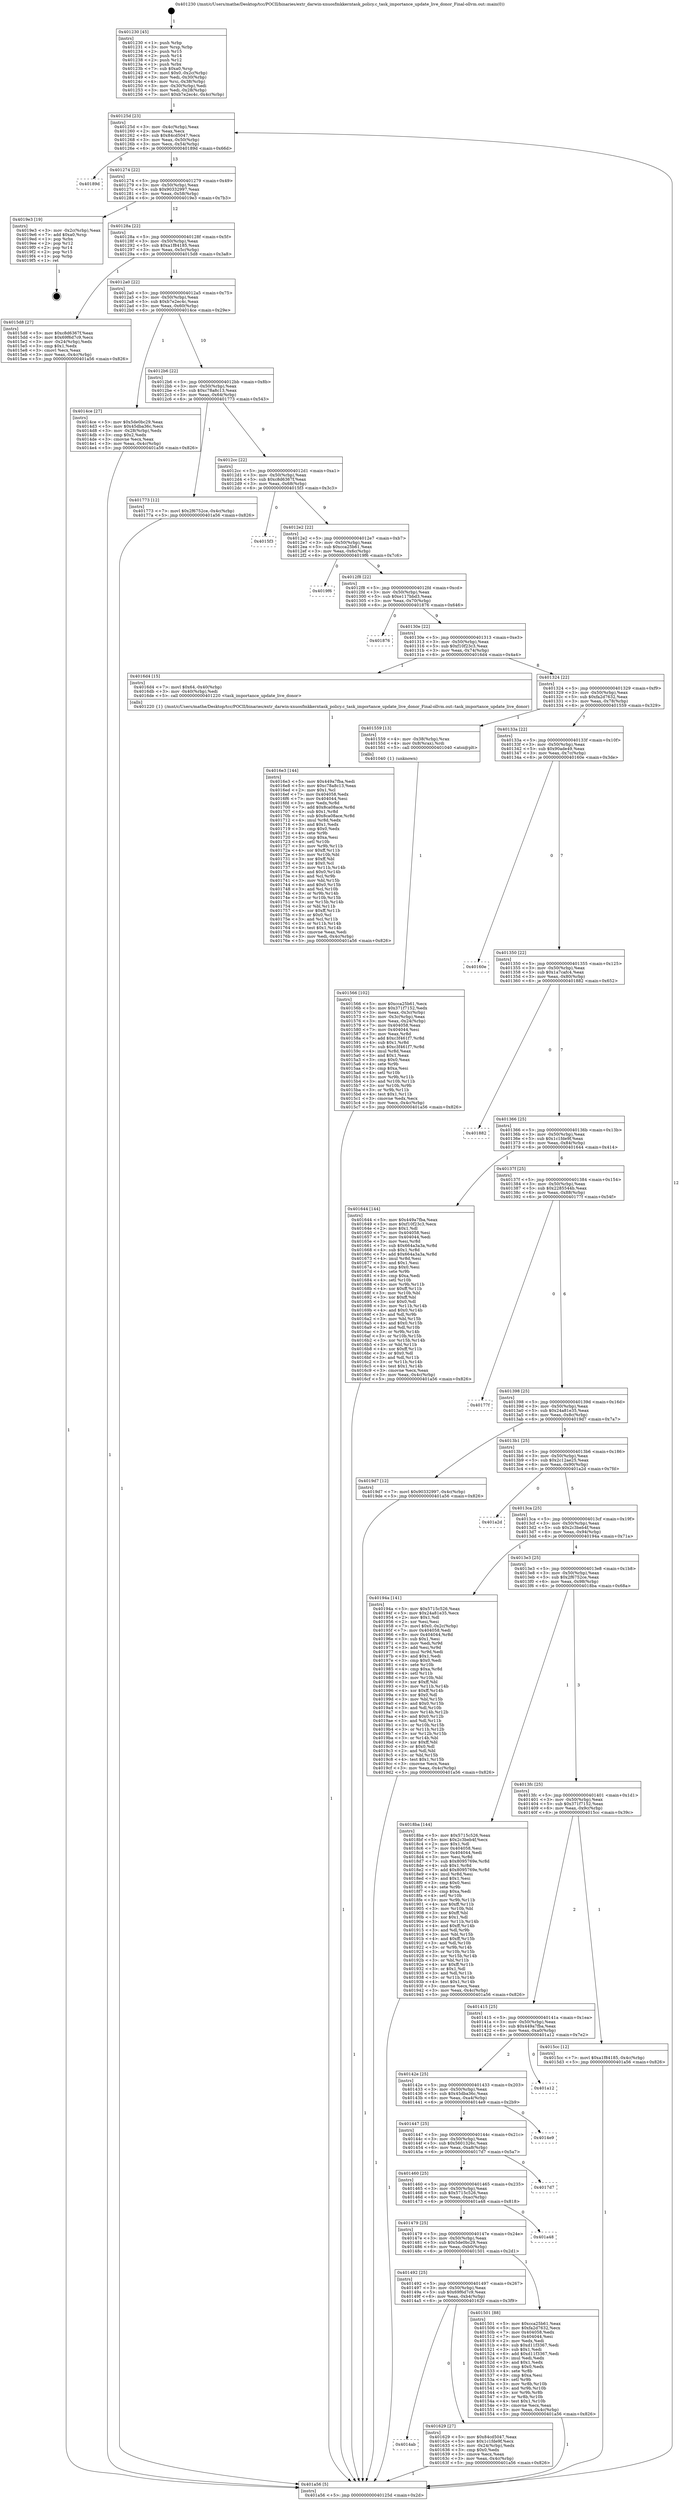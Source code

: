 digraph "0x401230" {
  label = "0x401230 (/mnt/c/Users/mathe/Desktop/tcc/POCII/binaries/extr_darwin-xnuosfmkkerntask_policy.c_task_importance_update_live_donor_Final-ollvm.out::main(0))"
  labelloc = "t"
  node[shape=record]

  Entry [label="",width=0.3,height=0.3,shape=circle,fillcolor=black,style=filled]
  "0x40125d" [label="{
     0x40125d [23]\l
     | [instrs]\l
     &nbsp;&nbsp;0x40125d \<+3\>: mov -0x4c(%rbp),%eax\l
     &nbsp;&nbsp;0x401260 \<+2\>: mov %eax,%ecx\l
     &nbsp;&nbsp;0x401262 \<+6\>: sub $0x84cd5047,%ecx\l
     &nbsp;&nbsp;0x401268 \<+3\>: mov %eax,-0x50(%rbp)\l
     &nbsp;&nbsp;0x40126b \<+3\>: mov %ecx,-0x54(%rbp)\l
     &nbsp;&nbsp;0x40126e \<+6\>: je 000000000040189d \<main+0x66d\>\l
  }"]
  "0x40189d" [label="{
     0x40189d\l
  }", style=dashed]
  "0x401274" [label="{
     0x401274 [22]\l
     | [instrs]\l
     &nbsp;&nbsp;0x401274 \<+5\>: jmp 0000000000401279 \<main+0x49\>\l
     &nbsp;&nbsp;0x401279 \<+3\>: mov -0x50(%rbp),%eax\l
     &nbsp;&nbsp;0x40127c \<+5\>: sub $0x90332997,%eax\l
     &nbsp;&nbsp;0x401281 \<+3\>: mov %eax,-0x58(%rbp)\l
     &nbsp;&nbsp;0x401284 \<+6\>: je 00000000004019e3 \<main+0x7b3\>\l
  }"]
  Exit [label="",width=0.3,height=0.3,shape=circle,fillcolor=black,style=filled,peripheries=2]
  "0x4019e3" [label="{
     0x4019e3 [19]\l
     | [instrs]\l
     &nbsp;&nbsp;0x4019e3 \<+3\>: mov -0x2c(%rbp),%eax\l
     &nbsp;&nbsp;0x4019e6 \<+7\>: add $0xa0,%rsp\l
     &nbsp;&nbsp;0x4019ed \<+1\>: pop %rbx\l
     &nbsp;&nbsp;0x4019ee \<+2\>: pop %r12\l
     &nbsp;&nbsp;0x4019f0 \<+2\>: pop %r14\l
     &nbsp;&nbsp;0x4019f2 \<+2\>: pop %r15\l
     &nbsp;&nbsp;0x4019f4 \<+1\>: pop %rbp\l
     &nbsp;&nbsp;0x4019f5 \<+1\>: ret\l
  }"]
  "0x40128a" [label="{
     0x40128a [22]\l
     | [instrs]\l
     &nbsp;&nbsp;0x40128a \<+5\>: jmp 000000000040128f \<main+0x5f\>\l
     &nbsp;&nbsp;0x40128f \<+3\>: mov -0x50(%rbp),%eax\l
     &nbsp;&nbsp;0x401292 \<+5\>: sub $0xa1f84185,%eax\l
     &nbsp;&nbsp;0x401297 \<+3\>: mov %eax,-0x5c(%rbp)\l
     &nbsp;&nbsp;0x40129a \<+6\>: je 00000000004015d8 \<main+0x3a8\>\l
  }"]
  "0x4016e3" [label="{
     0x4016e3 [144]\l
     | [instrs]\l
     &nbsp;&nbsp;0x4016e3 \<+5\>: mov $0x449a7fba,%edi\l
     &nbsp;&nbsp;0x4016e8 \<+5\>: mov $0xc78a8c13,%eax\l
     &nbsp;&nbsp;0x4016ed \<+2\>: mov $0x1,%cl\l
     &nbsp;&nbsp;0x4016ef \<+7\>: mov 0x404058,%edx\l
     &nbsp;&nbsp;0x4016f6 \<+7\>: mov 0x404044,%esi\l
     &nbsp;&nbsp;0x4016fd \<+3\>: mov %edx,%r8d\l
     &nbsp;&nbsp;0x401700 \<+7\>: add $0x8ca08ace,%r8d\l
     &nbsp;&nbsp;0x401707 \<+4\>: sub $0x1,%r8d\l
     &nbsp;&nbsp;0x40170b \<+7\>: sub $0x8ca08ace,%r8d\l
     &nbsp;&nbsp;0x401712 \<+4\>: imul %r8d,%edx\l
     &nbsp;&nbsp;0x401716 \<+3\>: and $0x1,%edx\l
     &nbsp;&nbsp;0x401719 \<+3\>: cmp $0x0,%edx\l
     &nbsp;&nbsp;0x40171c \<+4\>: sete %r9b\l
     &nbsp;&nbsp;0x401720 \<+3\>: cmp $0xa,%esi\l
     &nbsp;&nbsp;0x401723 \<+4\>: setl %r10b\l
     &nbsp;&nbsp;0x401727 \<+3\>: mov %r9b,%r11b\l
     &nbsp;&nbsp;0x40172a \<+4\>: xor $0xff,%r11b\l
     &nbsp;&nbsp;0x40172e \<+3\>: mov %r10b,%bl\l
     &nbsp;&nbsp;0x401731 \<+3\>: xor $0xff,%bl\l
     &nbsp;&nbsp;0x401734 \<+3\>: xor $0x0,%cl\l
     &nbsp;&nbsp;0x401737 \<+3\>: mov %r11b,%r14b\l
     &nbsp;&nbsp;0x40173a \<+4\>: and $0x0,%r14b\l
     &nbsp;&nbsp;0x40173e \<+3\>: and %cl,%r9b\l
     &nbsp;&nbsp;0x401741 \<+3\>: mov %bl,%r15b\l
     &nbsp;&nbsp;0x401744 \<+4\>: and $0x0,%r15b\l
     &nbsp;&nbsp;0x401748 \<+3\>: and %cl,%r10b\l
     &nbsp;&nbsp;0x40174b \<+3\>: or %r9b,%r14b\l
     &nbsp;&nbsp;0x40174e \<+3\>: or %r10b,%r15b\l
     &nbsp;&nbsp;0x401751 \<+3\>: xor %r15b,%r14b\l
     &nbsp;&nbsp;0x401754 \<+3\>: or %bl,%r11b\l
     &nbsp;&nbsp;0x401757 \<+4\>: xor $0xff,%r11b\l
     &nbsp;&nbsp;0x40175b \<+3\>: or $0x0,%cl\l
     &nbsp;&nbsp;0x40175e \<+3\>: and %cl,%r11b\l
     &nbsp;&nbsp;0x401761 \<+3\>: or %r11b,%r14b\l
     &nbsp;&nbsp;0x401764 \<+4\>: test $0x1,%r14b\l
     &nbsp;&nbsp;0x401768 \<+3\>: cmovne %eax,%edi\l
     &nbsp;&nbsp;0x40176b \<+3\>: mov %edi,-0x4c(%rbp)\l
     &nbsp;&nbsp;0x40176e \<+5\>: jmp 0000000000401a56 \<main+0x826\>\l
  }"]
  "0x4015d8" [label="{
     0x4015d8 [27]\l
     | [instrs]\l
     &nbsp;&nbsp;0x4015d8 \<+5\>: mov $0xc8d6367f,%eax\l
     &nbsp;&nbsp;0x4015dd \<+5\>: mov $0x69f6d7c9,%ecx\l
     &nbsp;&nbsp;0x4015e2 \<+3\>: mov -0x24(%rbp),%edx\l
     &nbsp;&nbsp;0x4015e5 \<+3\>: cmp $0x1,%edx\l
     &nbsp;&nbsp;0x4015e8 \<+3\>: cmovl %ecx,%eax\l
     &nbsp;&nbsp;0x4015eb \<+3\>: mov %eax,-0x4c(%rbp)\l
     &nbsp;&nbsp;0x4015ee \<+5\>: jmp 0000000000401a56 \<main+0x826\>\l
  }"]
  "0x4012a0" [label="{
     0x4012a0 [22]\l
     | [instrs]\l
     &nbsp;&nbsp;0x4012a0 \<+5\>: jmp 00000000004012a5 \<main+0x75\>\l
     &nbsp;&nbsp;0x4012a5 \<+3\>: mov -0x50(%rbp),%eax\l
     &nbsp;&nbsp;0x4012a8 \<+5\>: sub $0xb7e2ec4c,%eax\l
     &nbsp;&nbsp;0x4012ad \<+3\>: mov %eax,-0x60(%rbp)\l
     &nbsp;&nbsp;0x4012b0 \<+6\>: je 00000000004014ce \<main+0x29e\>\l
  }"]
  "0x4014ab" [label="{
     0x4014ab\l
  }", style=dashed]
  "0x4014ce" [label="{
     0x4014ce [27]\l
     | [instrs]\l
     &nbsp;&nbsp;0x4014ce \<+5\>: mov $0x5de0bc29,%eax\l
     &nbsp;&nbsp;0x4014d3 \<+5\>: mov $0x45dba36c,%ecx\l
     &nbsp;&nbsp;0x4014d8 \<+3\>: mov -0x28(%rbp),%edx\l
     &nbsp;&nbsp;0x4014db \<+3\>: cmp $0x2,%edx\l
     &nbsp;&nbsp;0x4014de \<+3\>: cmovne %ecx,%eax\l
     &nbsp;&nbsp;0x4014e1 \<+3\>: mov %eax,-0x4c(%rbp)\l
     &nbsp;&nbsp;0x4014e4 \<+5\>: jmp 0000000000401a56 \<main+0x826\>\l
  }"]
  "0x4012b6" [label="{
     0x4012b6 [22]\l
     | [instrs]\l
     &nbsp;&nbsp;0x4012b6 \<+5\>: jmp 00000000004012bb \<main+0x8b\>\l
     &nbsp;&nbsp;0x4012bb \<+3\>: mov -0x50(%rbp),%eax\l
     &nbsp;&nbsp;0x4012be \<+5\>: sub $0xc78a8c13,%eax\l
     &nbsp;&nbsp;0x4012c3 \<+3\>: mov %eax,-0x64(%rbp)\l
     &nbsp;&nbsp;0x4012c6 \<+6\>: je 0000000000401773 \<main+0x543\>\l
  }"]
  "0x401a56" [label="{
     0x401a56 [5]\l
     | [instrs]\l
     &nbsp;&nbsp;0x401a56 \<+5\>: jmp 000000000040125d \<main+0x2d\>\l
  }"]
  "0x401230" [label="{
     0x401230 [45]\l
     | [instrs]\l
     &nbsp;&nbsp;0x401230 \<+1\>: push %rbp\l
     &nbsp;&nbsp;0x401231 \<+3\>: mov %rsp,%rbp\l
     &nbsp;&nbsp;0x401234 \<+2\>: push %r15\l
     &nbsp;&nbsp;0x401236 \<+2\>: push %r14\l
     &nbsp;&nbsp;0x401238 \<+2\>: push %r12\l
     &nbsp;&nbsp;0x40123a \<+1\>: push %rbx\l
     &nbsp;&nbsp;0x40123b \<+7\>: sub $0xa0,%rsp\l
     &nbsp;&nbsp;0x401242 \<+7\>: movl $0x0,-0x2c(%rbp)\l
     &nbsp;&nbsp;0x401249 \<+3\>: mov %edi,-0x30(%rbp)\l
     &nbsp;&nbsp;0x40124c \<+4\>: mov %rsi,-0x38(%rbp)\l
     &nbsp;&nbsp;0x401250 \<+3\>: mov -0x30(%rbp),%edi\l
     &nbsp;&nbsp;0x401253 \<+3\>: mov %edi,-0x28(%rbp)\l
     &nbsp;&nbsp;0x401256 \<+7\>: movl $0xb7e2ec4c,-0x4c(%rbp)\l
  }"]
  "0x401629" [label="{
     0x401629 [27]\l
     | [instrs]\l
     &nbsp;&nbsp;0x401629 \<+5\>: mov $0x84cd5047,%eax\l
     &nbsp;&nbsp;0x40162e \<+5\>: mov $0x1c1fde9f,%ecx\l
     &nbsp;&nbsp;0x401633 \<+3\>: mov -0x24(%rbp),%edx\l
     &nbsp;&nbsp;0x401636 \<+3\>: cmp $0x0,%edx\l
     &nbsp;&nbsp;0x401639 \<+3\>: cmove %ecx,%eax\l
     &nbsp;&nbsp;0x40163c \<+3\>: mov %eax,-0x4c(%rbp)\l
     &nbsp;&nbsp;0x40163f \<+5\>: jmp 0000000000401a56 \<main+0x826\>\l
  }"]
  "0x401773" [label="{
     0x401773 [12]\l
     | [instrs]\l
     &nbsp;&nbsp;0x401773 \<+7\>: movl $0x2f6752ce,-0x4c(%rbp)\l
     &nbsp;&nbsp;0x40177a \<+5\>: jmp 0000000000401a56 \<main+0x826\>\l
  }"]
  "0x4012cc" [label="{
     0x4012cc [22]\l
     | [instrs]\l
     &nbsp;&nbsp;0x4012cc \<+5\>: jmp 00000000004012d1 \<main+0xa1\>\l
     &nbsp;&nbsp;0x4012d1 \<+3\>: mov -0x50(%rbp),%eax\l
     &nbsp;&nbsp;0x4012d4 \<+5\>: sub $0xc8d6367f,%eax\l
     &nbsp;&nbsp;0x4012d9 \<+3\>: mov %eax,-0x68(%rbp)\l
     &nbsp;&nbsp;0x4012dc \<+6\>: je 00000000004015f3 \<main+0x3c3\>\l
  }"]
  "0x401566" [label="{
     0x401566 [102]\l
     | [instrs]\l
     &nbsp;&nbsp;0x401566 \<+5\>: mov $0xcca25b61,%ecx\l
     &nbsp;&nbsp;0x40156b \<+5\>: mov $0x371f7152,%edx\l
     &nbsp;&nbsp;0x401570 \<+3\>: mov %eax,-0x3c(%rbp)\l
     &nbsp;&nbsp;0x401573 \<+3\>: mov -0x3c(%rbp),%eax\l
     &nbsp;&nbsp;0x401576 \<+3\>: mov %eax,-0x24(%rbp)\l
     &nbsp;&nbsp;0x401579 \<+7\>: mov 0x404058,%eax\l
     &nbsp;&nbsp;0x401580 \<+7\>: mov 0x404044,%esi\l
     &nbsp;&nbsp;0x401587 \<+3\>: mov %eax,%r8d\l
     &nbsp;&nbsp;0x40158a \<+7\>: add $0xc3f461f7,%r8d\l
     &nbsp;&nbsp;0x401591 \<+4\>: sub $0x1,%r8d\l
     &nbsp;&nbsp;0x401595 \<+7\>: sub $0xc3f461f7,%r8d\l
     &nbsp;&nbsp;0x40159c \<+4\>: imul %r8d,%eax\l
     &nbsp;&nbsp;0x4015a0 \<+3\>: and $0x1,%eax\l
     &nbsp;&nbsp;0x4015a3 \<+3\>: cmp $0x0,%eax\l
     &nbsp;&nbsp;0x4015a6 \<+4\>: sete %r9b\l
     &nbsp;&nbsp;0x4015aa \<+3\>: cmp $0xa,%esi\l
     &nbsp;&nbsp;0x4015ad \<+4\>: setl %r10b\l
     &nbsp;&nbsp;0x4015b1 \<+3\>: mov %r9b,%r11b\l
     &nbsp;&nbsp;0x4015b4 \<+3\>: and %r10b,%r11b\l
     &nbsp;&nbsp;0x4015b7 \<+3\>: xor %r10b,%r9b\l
     &nbsp;&nbsp;0x4015ba \<+3\>: or %r9b,%r11b\l
     &nbsp;&nbsp;0x4015bd \<+4\>: test $0x1,%r11b\l
     &nbsp;&nbsp;0x4015c1 \<+3\>: cmovne %edx,%ecx\l
     &nbsp;&nbsp;0x4015c4 \<+3\>: mov %ecx,-0x4c(%rbp)\l
     &nbsp;&nbsp;0x4015c7 \<+5\>: jmp 0000000000401a56 \<main+0x826\>\l
  }"]
  "0x4015f3" [label="{
     0x4015f3\l
  }", style=dashed]
  "0x4012e2" [label="{
     0x4012e2 [22]\l
     | [instrs]\l
     &nbsp;&nbsp;0x4012e2 \<+5\>: jmp 00000000004012e7 \<main+0xb7\>\l
     &nbsp;&nbsp;0x4012e7 \<+3\>: mov -0x50(%rbp),%eax\l
     &nbsp;&nbsp;0x4012ea \<+5\>: sub $0xcca25b61,%eax\l
     &nbsp;&nbsp;0x4012ef \<+3\>: mov %eax,-0x6c(%rbp)\l
     &nbsp;&nbsp;0x4012f2 \<+6\>: je 00000000004019f6 \<main+0x7c6\>\l
  }"]
  "0x401492" [label="{
     0x401492 [25]\l
     | [instrs]\l
     &nbsp;&nbsp;0x401492 \<+5\>: jmp 0000000000401497 \<main+0x267\>\l
     &nbsp;&nbsp;0x401497 \<+3\>: mov -0x50(%rbp),%eax\l
     &nbsp;&nbsp;0x40149a \<+5\>: sub $0x69f6d7c9,%eax\l
     &nbsp;&nbsp;0x40149f \<+6\>: mov %eax,-0xb4(%rbp)\l
     &nbsp;&nbsp;0x4014a5 \<+6\>: je 0000000000401629 \<main+0x3f9\>\l
  }"]
  "0x4019f6" [label="{
     0x4019f6\l
  }", style=dashed]
  "0x4012f8" [label="{
     0x4012f8 [22]\l
     | [instrs]\l
     &nbsp;&nbsp;0x4012f8 \<+5\>: jmp 00000000004012fd \<main+0xcd\>\l
     &nbsp;&nbsp;0x4012fd \<+3\>: mov -0x50(%rbp),%eax\l
     &nbsp;&nbsp;0x401300 \<+5\>: sub $0xe117bbd3,%eax\l
     &nbsp;&nbsp;0x401305 \<+3\>: mov %eax,-0x70(%rbp)\l
     &nbsp;&nbsp;0x401308 \<+6\>: je 0000000000401876 \<main+0x646\>\l
  }"]
  "0x401501" [label="{
     0x401501 [88]\l
     | [instrs]\l
     &nbsp;&nbsp;0x401501 \<+5\>: mov $0xcca25b61,%eax\l
     &nbsp;&nbsp;0x401506 \<+5\>: mov $0xfa2d7632,%ecx\l
     &nbsp;&nbsp;0x40150b \<+7\>: mov 0x404058,%edx\l
     &nbsp;&nbsp;0x401512 \<+7\>: mov 0x404044,%esi\l
     &nbsp;&nbsp;0x401519 \<+2\>: mov %edx,%edi\l
     &nbsp;&nbsp;0x40151b \<+6\>: sub $0xd11f3367,%edi\l
     &nbsp;&nbsp;0x401521 \<+3\>: sub $0x1,%edi\l
     &nbsp;&nbsp;0x401524 \<+6\>: add $0xd11f3367,%edi\l
     &nbsp;&nbsp;0x40152a \<+3\>: imul %edi,%edx\l
     &nbsp;&nbsp;0x40152d \<+3\>: and $0x1,%edx\l
     &nbsp;&nbsp;0x401530 \<+3\>: cmp $0x0,%edx\l
     &nbsp;&nbsp;0x401533 \<+4\>: sete %r8b\l
     &nbsp;&nbsp;0x401537 \<+3\>: cmp $0xa,%esi\l
     &nbsp;&nbsp;0x40153a \<+4\>: setl %r9b\l
     &nbsp;&nbsp;0x40153e \<+3\>: mov %r8b,%r10b\l
     &nbsp;&nbsp;0x401541 \<+3\>: and %r9b,%r10b\l
     &nbsp;&nbsp;0x401544 \<+3\>: xor %r9b,%r8b\l
     &nbsp;&nbsp;0x401547 \<+3\>: or %r8b,%r10b\l
     &nbsp;&nbsp;0x40154a \<+4\>: test $0x1,%r10b\l
     &nbsp;&nbsp;0x40154e \<+3\>: cmovne %ecx,%eax\l
     &nbsp;&nbsp;0x401551 \<+3\>: mov %eax,-0x4c(%rbp)\l
     &nbsp;&nbsp;0x401554 \<+5\>: jmp 0000000000401a56 \<main+0x826\>\l
  }"]
  "0x401876" [label="{
     0x401876\l
  }", style=dashed]
  "0x40130e" [label="{
     0x40130e [22]\l
     | [instrs]\l
     &nbsp;&nbsp;0x40130e \<+5\>: jmp 0000000000401313 \<main+0xe3\>\l
     &nbsp;&nbsp;0x401313 \<+3\>: mov -0x50(%rbp),%eax\l
     &nbsp;&nbsp;0x401316 \<+5\>: sub $0xf10f23c3,%eax\l
     &nbsp;&nbsp;0x40131b \<+3\>: mov %eax,-0x74(%rbp)\l
     &nbsp;&nbsp;0x40131e \<+6\>: je 00000000004016d4 \<main+0x4a4\>\l
  }"]
  "0x401479" [label="{
     0x401479 [25]\l
     | [instrs]\l
     &nbsp;&nbsp;0x401479 \<+5\>: jmp 000000000040147e \<main+0x24e\>\l
     &nbsp;&nbsp;0x40147e \<+3\>: mov -0x50(%rbp),%eax\l
     &nbsp;&nbsp;0x401481 \<+5\>: sub $0x5de0bc29,%eax\l
     &nbsp;&nbsp;0x401486 \<+6\>: mov %eax,-0xb0(%rbp)\l
     &nbsp;&nbsp;0x40148c \<+6\>: je 0000000000401501 \<main+0x2d1\>\l
  }"]
  "0x4016d4" [label="{
     0x4016d4 [15]\l
     | [instrs]\l
     &nbsp;&nbsp;0x4016d4 \<+7\>: movl $0x64,-0x40(%rbp)\l
     &nbsp;&nbsp;0x4016db \<+3\>: mov -0x40(%rbp),%edi\l
     &nbsp;&nbsp;0x4016de \<+5\>: call 0000000000401220 \<task_importance_update_live_donor\>\l
     | [calls]\l
     &nbsp;&nbsp;0x401220 \{1\} (/mnt/c/Users/mathe/Desktop/tcc/POCII/binaries/extr_darwin-xnuosfmkkerntask_policy.c_task_importance_update_live_donor_Final-ollvm.out::task_importance_update_live_donor)\l
  }"]
  "0x401324" [label="{
     0x401324 [22]\l
     | [instrs]\l
     &nbsp;&nbsp;0x401324 \<+5\>: jmp 0000000000401329 \<main+0xf9\>\l
     &nbsp;&nbsp;0x401329 \<+3\>: mov -0x50(%rbp),%eax\l
     &nbsp;&nbsp;0x40132c \<+5\>: sub $0xfa2d7632,%eax\l
     &nbsp;&nbsp;0x401331 \<+3\>: mov %eax,-0x78(%rbp)\l
     &nbsp;&nbsp;0x401334 \<+6\>: je 0000000000401559 \<main+0x329\>\l
  }"]
  "0x401a48" [label="{
     0x401a48\l
  }", style=dashed]
  "0x401559" [label="{
     0x401559 [13]\l
     | [instrs]\l
     &nbsp;&nbsp;0x401559 \<+4\>: mov -0x38(%rbp),%rax\l
     &nbsp;&nbsp;0x40155d \<+4\>: mov 0x8(%rax),%rdi\l
     &nbsp;&nbsp;0x401561 \<+5\>: call 0000000000401040 \<atoi@plt\>\l
     | [calls]\l
     &nbsp;&nbsp;0x401040 \{1\} (unknown)\l
  }"]
  "0x40133a" [label="{
     0x40133a [22]\l
     | [instrs]\l
     &nbsp;&nbsp;0x40133a \<+5\>: jmp 000000000040133f \<main+0x10f\>\l
     &nbsp;&nbsp;0x40133f \<+3\>: mov -0x50(%rbp),%eax\l
     &nbsp;&nbsp;0x401342 \<+5\>: sub $0x90ade49,%eax\l
     &nbsp;&nbsp;0x401347 \<+3\>: mov %eax,-0x7c(%rbp)\l
     &nbsp;&nbsp;0x40134a \<+6\>: je 000000000040160e \<main+0x3de\>\l
  }"]
  "0x401460" [label="{
     0x401460 [25]\l
     | [instrs]\l
     &nbsp;&nbsp;0x401460 \<+5\>: jmp 0000000000401465 \<main+0x235\>\l
     &nbsp;&nbsp;0x401465 \<+3\>: mov -0x50(%rbp),%eax\l
     &nbsp;&nbsp;0x401468 \<+5\>: sub $0x5715c526,%eax\l
     &nbsp;&nbsp;0x40146d \<+6\>: mov %eax,-0xac(%rbp)\l
     &nbsp;&nbsp;0x401473 \<+6\>: je 0000000000401a48 \<main+0x818\>\l
  }"]
  "0x40160e" [label="{
     0x40160e\l
  }", style=dashed]
  "0x401350" [label="{
     0x401350 [22]\l
     | [instrs]\l
     &nbsp;&nbsp;0x401350 \<+5\>: jmp 0000000000401355 \<main+0x125\>\l
     &nbsp;&nbsp;0x401355 \<+3\>: mov -0x50(%rbp),%eax\l
     &nbsp;&nbsp;0x401358 \<+5\>: sub $0x1a7cafc4,%eax\l
     &nbsp;&nbsp;0x40135d \<+3\>: mov %eax,-0x80(%rbp)\l
     &nbsp;&nbsp;0x401360 \<+6\>: je 0000000000401882 \<main+0x652\>\l
  }"]
  "0x4017d7" [label="{
     0x4017d7\l
  }", style=dashed]
  "0x401882" [label="{
     0x401882\l
  }", style=dashed]
  "0x401366" [label="{
     0x401366 [25]\l
     | [instrs]\l
     &nbsp;&nbsp;0x401366 \<+5\>: jmp 000000000040136b \<main+0x13b\>\l
     &nbsp;&nbsp;0x40136b \<+3\>: mov -0x50(%rbp),%eax\l
     &nbsp;&nbsp;0x40136e \<+5\>: sub $0x1c1fde9f,%eax\l
     &nbsp;&nbsp;0x401373 \<+6\>: mov %eax,-0x84(%rbp)\l
     &nbsp;&nbsp;0x401379 \<+6\>: je 0000000000401644 \<main+0x414\>\l
  }"]
  "0x401447" [label="{
     0x401447 [25]\l
     | [instrs]\l
     &nbsp;&nbsp;0x401447 \<+5\>: jmp 000000000040144c \<main+0x21c\>\l
     &nbsp;&nbsp;0x40144c \<+3\>: mov -0x50(%rbp),%eax\l
     &nbsp;&nbsp;0x40144f \<+5\>: sub $0x5601326c,%eax\l
     &nbsp;&nbsp;0x401454 \<+6\>: mov %eax,-0xa8(%rbp)\l
     &nbsp;&nbsp;0x40145a \<+6\>: je 00000000004017d7 \<main+0x5a7\>\l
  }"]
  "0x401644" [label="{
     0x401644 [144]\l
     | [instrs]\l
     &nbsp;&nbsp;0x401644 \<+5\>: mov $0x449a7fba,%eax\l
     &nbsp;&nbsp;0x401649 \<+5\>: mov $0xf10f23c3,%ecx\l
     &nbsp;&nbsp;0x40164e \<+2\>: mov $0x1,%dl\l
     &nbsp;&nbsp;0x401650 \<+7\>: mov 0x404058,%esi\l
     &nbsp;&nbsp;0x401657 \<+7\>: mov 0x404044,%edi\l
     &nbsp;&nbsp;0x40165e \<+3\>: mov %esi,%r8d\l
     &nbsp;&nbsp;0x401661 \<+7\>: sub $0x664a3a3a,%r8d\l
     &nbsp;&nbsp;0x401668 \<+4\>: sub $0x1,%r8d\l
     &nbsp;&nbsp;0x40166c \<+7\>: add $0x664a3a3a,%r8d\l
     &nbsp;&nbsp;0x401673 \<+4\>: imul %r8d,%esi\l
     &nbsp;&nbsp;0x401677 \<+3\>: and $0x1,%esi\l
     &nbsp;&nbsp;0x40167a \<+3\>: cmp $0x0,%esi\l
     &nbsp;&nbsp;0x40167d \<+4\>: sete %r9b\l
     &nbsp;&nbsp;0x401681 \<+3\>: cmp $0xa,%edi\l
     &nbsp;&nbsp;0x401684 \<+4\>: setl %r10b\l
     &nbsp;&nbsp;0x401688 \<+3\>: mov %r9b,%r11b\l
     &nbsp;&nbsp;0x40168b \<+4\>: xor $0xff,%r11b\l
     &nbsp;&nbsp;0x40168f \<+3\>: mov %r10b,%bl\l
     &nbsp;&nbsp;0x401692 \<+3\>: xor $0xff,%bl\l
     &nbsp;&nbsp;0x401695 \<+3\>: xor $0x0,%dl\l
     &nbsp;&nbsp;0x401698 \<+3\>: mov %r11b,%r14b\l
     &nbsp;&nbsp;0x40169b \<+4\>: and $0x0,%r14b\l
     &nbsp;&nbsp;0x40169f \<+3\>: and %dl,%r9b\l
     &nbsp;&nbsp;0x4016a2 \<+3\>: mov %bl,%r15b\l
     &nbsp;&nbsp;0x4016a5 \<+4\>: and $0x0,%r15b\l
     &nbsp;&nbsp;0x4016a9 \<+3\>: and %dl,%r10b\l
     &nbsp;&nbsp;0x4016ac \<+3\>: or %r9b,%r14b\l
     &nbsp;&nbsp;0x4016af \<+3\>: or %r10b,%r15b\l
     &nbsp;&nbsp;0x4016b2 \<+3\>: xor %r15b,%r14b\l
     &nbsp;&nbsp;0x4016b5 \<+3\>: or %bl,%r11b\l
     &nbsp;&nbsp;0x4016b8 \<+4\>: xor $0xff,%r11b\l
     &nbsp;&nbsp;0x4016bc \<+3\>: or $0x0,%dl\l
     &nbsp;&nbsp;0x4016bf \<+3\>: and %dl,%r11b\l
     &nbsp;&nbsp;0x4016c2 \<+3\>: or %r11b,%r14b\l
     &nbsp;&nbsp;0x4016c5 \<+4\>: test $0x1,%r14b\l
     &nbsp;&nbsp;0x4016c9 \<+3\>: cmovne %ecx,%eax\l
     &nbsp;&nbsp;0x4016cc \<+3\>: mov %eax,-0x4c(%rbp)\l
     &nbsp;&nbsp;0x4016cf \<+5\>: jmp 0000000000401a56 \<main+0x826\>\l
  }"]
  "0x40137f" [label="{
     0x40137f [25]\l
     | [instrs]\l
     &nbsp;&nbsp;0x40137f \<+5\>: jmp 0000000000401384 \<main+0x154\>\l
     &nbsp;&nbsp;0x401384 \<+3\>: mov -0x50(%rbp),%eax\l
     &nbsp;&nbsp;0x401387 \<+5\>: sub $0x2285544b,%eax\l
     &nbsp;&nbsp;0x40138c \<+6\>: mov %eax,-0x88(%rbp)\l
     &nbsp;&nbsp;0x401392 \<+6\>: je 000000000040177f \<main+0x54f\>\l
  }"]
  "0x4014e9" [label="{
     0x4014e9\l
  }", style=dashed]
  "0x40177f" [label="{
     0x40177f\l
  }", style=dashed]
  "0x401398" [label="{
     0x401398 [25]\l
     | [instrs]\l
     &nbsp;&nbsp;0x401398 \<+5\>: jmp 000000000040139d \<main+0x16d\>\l
     &nbsp;&nbsp;0x40139d \<+3\>: mov -0x50(%rbp),%eax\l
     &nbsp;&nbsp;0x4013a0 \<+5\>: sub $0x24a81e35,%eax\l
     &nbsp;&nbsp;0x4013a5 \<+6\>: mov %eax,-0x8c(%rbp)\l
     &nbsp;&nbsp;0x4013ab \<+6\>: je 00000000004019d7 \<main+0x7a7\>\l
  }"]
  "0x40142e" [label="{
     0x40142e [25]\l
     | [instrs]\l
     &nbsp;&nbsp;0x40142e \<+5\>: jmp 0000000000401433 \<main+0x203\>\l
     &nbsp;&nbsp;0x401433 \<+3\>: mov -0x50(%rbp),%eax\l
     &nbsp;&nbsp;0x401436 \<+5\>: sub $0x45dba36c,%eax\l
     &nbsp;&nbsp;0x40143b \<+6\>: mov %eax,-0xa4(%rbp)\l
     &nbsp;&nbsp;0x401441 \<+6\>: je 00000000004014e9 \<main+0x2b9\>\l
  }"]
  "0x4019d7" [label="{
     0x4019d7 [12]\l
     | [instrs]\l
     &nbsp;&nbsp;0x4019d7 \<+7\>: movl $0x90332997,-0x4c(%rbp)\l
     &nbsp;&nbsp;0x4019de \<+5\>: jmp 0000000000401a56 \<main+0x826\>\l
  }"]
  "0x4013b1" [label="{
     0x4013b1 [25]\l
     | [instrs]\l
     &nbsp;&nbsp;0x4013b1 \<+5\>: jmp 00000000004013b6 \<main+0x186\>\l
     &nbsp;&nbsp;0x4013b6 \<+3\>: mov -0x50(%rbp),%eax\l
     &nbsp;&nbsp;0x4013b9 \<+5\>: sub $0x2c12ae25,%eax\l
     &nbsp;&nbsp;0x4013be \<+6\>: mov %eax,-0x90(%rbp)\l
     &nbsp;&nbsp;0x4013c4 \<+6\>: je 0000000000401a2d \<main+0x7fd\>\l
  }"]
  "0x401a12" [label="{
     0x401a12\l
  }", style=dashed]
  "0x401a2d" [label="{
     0x401a2d\l
  }", style=dashed]
  "0x4013ca" [label="{
     0x4013ca [25]\l
     | [instrs]\l
     &nbsp;&nbsp;0x4013ca \<+5\>: jmp 00000000004013cf \<main+0x19f\>\l
     &nbsp;&nbsp;0x4013cf \<+3\>: mov -0x50(%rbp),%eax\l
     &nbsp;&nbsp;0x4013d2 \<+5\>: sub $0x2c3beb4f,%eax\l
     &nbsp;&nbsp;0x4013d7 \<+6\>: mov %eax,-0x94(%rbp)\l
     &nbsp;&nbsp;0x4013dd \<+6\>: je 000000000040194a \<main+0x71a\>\l
  }"]
  "0x401415" [label="{
     0x401415 [25]\l
     | [instrs]\l
     &nbsp;&nbsp;0x401415 \<+5\>: jmp 000000000040141a \<main+0x1ea\>\l
     &nbsp;&nbsp;0x40141a \<+3\>: mov -0x50(%rbp),%eax\l
     &nbsp;&nbsp;0x40141d \<+5\>: sub $0x449a7fba,%eax\l
     &nbsp;&nbsp;0x401422 \<+6\>: mov %eax,-0xa0(%rbp)\l
     &nbsp;&nbsp;0x401428 \<+6\>: je 0000000000401a12 \<main+0x7e2\>\l
  }"]
  "0x40194a" [label="{
     0x40194a [141]\l
     | [instrs]\l
     &nbsp;&nbsp;0x40194a \<+5\>: mov $0x5715c526,%eax\l
     &nbsp;&nbsp;0x40194f \<+5\>: mov $0x24a81e35,%ecx\l
     &nbsp;&nbsp;0x401954 \<+2\>: mov $0x1,%dl\l
     &nbsp;&nbsp;0x401956 \<+2\>: xor %esi,%esi\l
     &nbsp;&nbsp;0x401958 \<+7\>: movl $0x0,-0x2c(%rbp)\l
     &nbsp;&nbsp;0x40195f \<+7\>: mov 0x404058,%edi\l
     &nbsp;&nbsp;0x401966 \<+8\>: mov 0x404044,%r8d\l
     &nbsp;&nbsp;0x40196e \<+3\>: sub $0x1,%esi\l
     &nbsp;&nbsp;0x401971 \<+3\>: mov %edi,%r9d\l
     &nbsp;&nbsp;0x401974 \<+3\>: add %esi,%r9d\l
     &nbsp;&nbsp;0x401977 \<+4\>: imul %r9d,%edi\l
     &nbsp;&nbsp;0x40197b \<+3\>: and $0x1,%edi\l
     &nbsp;&nbsp;0x40197e \<+3\>: cmp $0x0,%edi\l
     &nbsp;&nbsp;0x401981 \<+4\>: sete %r10b\l
     &nbsp;&nbsp;0x401985 \<+4\>: cmp $0xa,%r8d\l
     &nbsp;&nbsp;0x401989 \<+4\>: setl %r11b\l
     &nbsp;&nbsp;0x40198d \<+3\>: mov %r10b,%bl\l
     &nbsp;&nbsp;0x401990 \<+3\>: xor $0xff,%bl\l
     &nbsp;&nbsp;0x401993 \<+3\>: mov %r11b,%r14b\l
     &nbsp;&nbsp;0x401996 \<+4\>: xor $0xff,%r14b\l
     &nbsp;&nbsp;0x40199a \<+3\>: xor $0x0,%dl\l
     &nbsp;&nbsp;0x40199d \<+3\>: mov %bl,%r15b\l
     &nbsp;&nbsp;0x4019a0 \<+4\>: and $0x0,%r15b\l
     &nbsp;&nbsp;0x4019a4 \<+3\>: and %dl,%r10b\l
     &nbsp;&nbsp;0x4019a7 \<+3\>: mov %r14b,%r12b\l
     &nbsp;&nbsp;0x4019aa \<+4\>: and $0x0,%r12b\l
     &nbsp;&nbsp;0x4019ae \<+3\>: and %dl,%r11b\l
     &nbsp;&nbsp;0x4019b1 \<+3\>: or %r10b,%r15b\l
     &nbsp;&nbsp;0x4019b4 \<+3\>: or %r11b,%r12b\l
     &nbsp;&nbsp;0x4019b7 \<+3\>: xor %r12b,%r15b\l
     &nbsp;&nbsp;0x4019ba \<+3\>: or %r14b,%bl\l
     &nbsp;&nbsp;0x4019bd \<+3\>: xor $0xff,%bl\l
     &nbsp;&nbsp;0x4019c0 \<+3\>: or $0x0,%dl\l
     &nbsp;&nbsp;0x4019c3 \<+2\>: and %dl,%bl\l
     &nbsp;&nbsp;0x4019c5 \<+3\>: or %bl,%r15b\l
     &nbsp;&nbsp;0x4019c8 \<+4\>: test $0x1,%r15b\l
     &nbsp;&nbsp;0x4019cc \<+3\>: cmovne %ecx,%eax\l
     &nbsp;&nbsp;0x4019cf \<+3\>: mov %eax,-0x4c(%rbp)\l
     &nbsp;&nbsp;0x4019d2 \<+5\>: jmp 0000000000401a56 \<main+0x826\>\l
  }"]
  "0x4013e3" [label="{
     0x4013e3 [25]\l
     | [instrs]\l
     &nbsp;&nbsp;0x4013e3 \<+5\>: jmp 00000000004013e8 \<main+0x1b8\>\l
     &nbsp;&nbsp;0x4013e8 \<+3\>: mov -0x50(%rbp),%eax\l
     &nbsp;&nbsp;0x4013eb \<+5\>: sub $0x2f6752ce,%eax\l
     &nbsp;&nbsp;0x4013f0 \<+6\>: mov %eax,-0x98(%rbp)\l
     &nbsp;&nbsp;0x4013f6 \<+6\>: je 00000000004018ba \<main+0x68a\>\l
  }"]
  "0x4015cc" [label="{
     0x4015cc [12]\l
     | [instrs]\l
     &nbsp;&nbsp;0x4015cc \<+7\>: movl $0xa1f84185,-0x4c(%rbp)\l
     &nbsp;&nbsp;0x4015d3 \<+5\>: jmp 0000000000401a56 \<main+0x826\>\l
  }"]
  "0x4018ba" [label="{
     0x4018ba [144]\l
     | [instrs]\l
     &nbsp;&nbsp;0x4018ba \<+5\>: mov $0x5715c526,%eax\l
     &nbsp;&nbsp;0x4018bf \<+5\>: mov $0x2c3beb4f,%ecx\l
     &nbsp;&nbsp;0x4018c4 \<+2\>: mov $0x1,%dl\l
     &nbsp;&nbsp;0x4018c6 \<+7\>: mov 0x404058,%esi\l
     &nbsp;&nbsp;0x4018cd \<+7\>: mov 0x404044,%edi\l
     &nbsp;&nbsp;0x4018d4 \<+3\>: mov %esi,%r8d\l
     &nbsp;&nbsp;0x4018d7 \<+7\>: sub $0x8095769e,%r8d\l
     &nbsp;&nbsp;0x4018de \<+4\>: sub $0x1,%r8d\l
     &nbsp;&nbsp;0x4018e2 \<+7\>: add $0x8095769e,%r8d\l
     &nbsp;&nbsp;0x4018e9 \<+4\>: imul %r8d,%esi\l
     &nbsp;&nbsp;0x4018ed \<+3\>: and $0x1,%esi\l
     &nbsp;&nbsp;0x4018f0 \<+3\>: cmp $0x0,%esi\l
     &nbsp;&nbsp;0x4018f3 \<+4\>: sete %r9b\l
     &nbsp;&nbsp;0x4018f7 \<+3\>: cmp $0xa,%edi\l
     &nbsp;&nbsp;0x4018fa \<+4\>: setl %r10b\l
     &nbsp;&nbsp;0x4018fe \<+3\>: mov %r9b,%r11b\l
     &nbsp;&nbsp;0x401901 \<+4\>: xor $0xff,%r11b\l
     &nbsp;&nbsp;0x401905 \<+3\>: mov %r10b,%bl\l
     &nbsp;&nbsp;0x401908 \<+3\>: xor $0xff,%bl\l
     &nbsp;&nbsp;0x40190b \<+3\>: xor $0x1,%dl\l
     &nbsp;&nbsp;0x40190e \<+3\>: mov %r11b,%r14b\l
     &nbsp;&nbsp;0x401911 \<+4\>: and $0xff,%r14b\l
     &nbsp;&nbsp;0x401915 \<+3\>: and %dl,%r9b\l
     &nbsp;&nbsp;0x401918 \<+3\>: mov %bl,%r15b\l
     &nbsp;&nbsp;0x40191b \<+4\>: and $0xff,%r15b\l
     &nbsp;&nbsp;0x40191f \<+3\>: and %dl,%r10b\l
     &nbsp;&nbsp;0x401922 \<+3\>: or %r9b,%r14b\l
     &nbsp;&nbsp;0x401925 \<+3\>: or %r10b,%r15b\l
     &nbsp;&nbsp;0x401928 \<+3\>: xor %r15b,%r14b\l
     &nbsp;&nbsp;0x40192b \<+3\>: or %bl,%r11b\l
     &nbsp;&nbsp;0x40192e \<+4\>: xor $0xff,%r11b\l
     &nbsp;&nbsp;0x401932 \<+3\>: or $0x1,%dl\l
     &nbsp;&nbsp;0x401935 \<+3\>: and %dl,%r11b\l
     &nbsp;&nbsp;0x401938 \<+3\>: or %r11b,%r14b\l
     &nbsp;&nbsp;0x40193b \<+4\>: test $0x1,%r14b\l
     &nbsp;&nbsp;0x40193f \<+3\>: cmovne %ecx,%eax\l
     &nbsp;&nbsp;0x401942 \<+3\>: mov %eax,-0x4c(%rbp)\l
     &nbsp;&nbsp;0x401945 \<+5\>: jmp 0000000000401a56 \<main+0x826\>\l
  }"]
  "0x4013fc" [label="{
     0x4013fc [25]\l
     | [instrs]\l
     &nbsp;&nbsp;0x4013fc \<+5\>: jmp 0000000000401401 \<main+0x1d1\>\l
     &nbsp;&nbsp;0x401401 \<+3\>: mov -0x50(%rbp),%eax\l
     &nbsp;&nbsp;0x401404 \<+5\>: sub $0x371f7152,%eax\l
     &nbsp;&nbsp;0x401409 \<+6\>: mov %eax,-0x9c(%rbp)\l
     &nbsp;&nbsp;0x40140f \<+6\>: je 00000000004015cc \<main+0x39c\>\l
  }"]
  Entry -> "0x401230" [label=" 1"]
  "0x40125d" -> "0x40189d" [label=" 0"]
  "0x40125d" -> "0x401274" [label=" 13"]
  "0x4019e3" -> Exit [label=" 1"]
  "0x401274" -> "0x4019e3" [label=" 1"]
  "0x401274" -> "0x40128a" [label=" 12"]
  "0x4019d7" -> "0x401a56" [label=" 1"]
  "0x40128a" -> "0x4015d8" [label=" 1"]
  "0x40128a" -> "0x4012a0" [label=" 11"]
  "0x40194a" -> "0x401a56" [label=" 1"]
  "0x4012a0" -> "0x4014ce" [label=" 1"]
  "0x4012a0" -> "0x4012b6" [label=" 10"]
  "0x4014ce" -> "0x401a56" [label=" 1"]
  "0x401230" -> "0x40125d" [label=" 1"]
  "0x401a56" -> "0x40125d" [label=" 12"]
  "0x4018ba" -> "0x401a56" [label=" 1"]
  "0x4012b6" -> "0x401773" [label=" 1"]
  "0x4012b6" -> "0x4012cc" [label=" 9"]
  "0x401773" -> "0x401a56" [label=" 1"]
  "0x4012cc" -> "0x4015f3" [label=" 0"]
  "0x4012cc" -> "0x4012e2" [label=" 9"]
  "0x4016d4" -> "0x4016e3" [label=" 1"]
  "0x4012e2" -> "0x4019f6" [label=" 0"]
  "0x4012e2" -> "0x4012f8" [label=" 9"]
  "0x401644" -> "0x401a56" [label=" 1"]
  "0x4012f8" -> "0x401876" [label=" 0"]
  "0x4012f8" -> "0x40130e" [label=" 9"]
  "0x401629" -> "0x401a56" [label=" 1"]
  "0x40130e" -> "0x4016d4" [label=" 1"]
  "0x40130e" -> "0x401324" [label=" 8"]
  "0x401492" -> "0x401629" [label=" 1"]
  "0x401324" -> "0x401559" [label=" 1"]
  "0x401324" -> "0x40133a" [label=" 7"]
  "0x4016e3" -> "0x401a56" [label=" 1"]
  "0x40133a" -> "0x40160e" [label=" 0"]
  "0x40133a" -> "0x401350" [label=" 7"]
  "0x4015cc" -> "0x401a56" [label=" 1"]
  "0x401350" -> "0x401882" [label=" 0"]
  "0x401350" -> "0x401366" [label=" 7"]
  "0x401566" -> "0x401a56" [label=" 1"]
  "0x401366" -> "0x401644" [label=" 1"]
  "0x401366" -> "0x40137f" [label=" 6"]
  "0x401501" -> "0x401a56" [label=" 1"]
  "0x40137f" -> "0x40177f" [label=" 0"]
  "0x40137f" -> "0x401398" [label=" 6"]
  "0x401479" -> "0x401492" [label=" 1"]
  "0x401398" -> "0x4019d7" [label=" 1"]
  "0x401398" -> "0x4013b1" [label=" 5"]
  "0x401492" -> "0x4014ab" [label=" 0"]
  "0x4013b1" -> "0x401a2d" [label=" 0"]
  "0x4013b1" -> "0x4013ca" [label=" 5"]
  "0x401460" -> "0x401479" [label=" 2"]
  "0x4013ca" -> "0x40194a" [label=" 1"]
  "0x4013ca" -> "0x4013e3" [label=" 4"]
  "0x4015d8" -> "0x401a56" [label=" 1"]
  "0x4013e3" -> "0x4018ba" [label=" 1"]
  "0x4013e3" -> "0x4013fc" [label=" 3"]
  "0x401447" -> "0x401460" [label=" 2"]
  "0x4013fc" -> "0x4015cc" [label=" 1"]
  "0x4013fc" -> "0x401415" [label=" 2"]
  "0x401460" -> "0x401a48" [label=" 0"]
  "0x401415" -> "0x401a12" [label=" 0"]
  "0x401415" -> "0x40142e" [label=" 2"]
  "0x401479" -> "0x401501" [label=" 1"]
  "0x40142e" -> "0x4014e9" [label=" 0"]
  "0x40142e" -> "0x401447" [label=" 2"]
  "0x401559" -> "0x401566" [label=" 1"]
  "0x401447" -> "0x4017d7" [label=" 0"]
}
